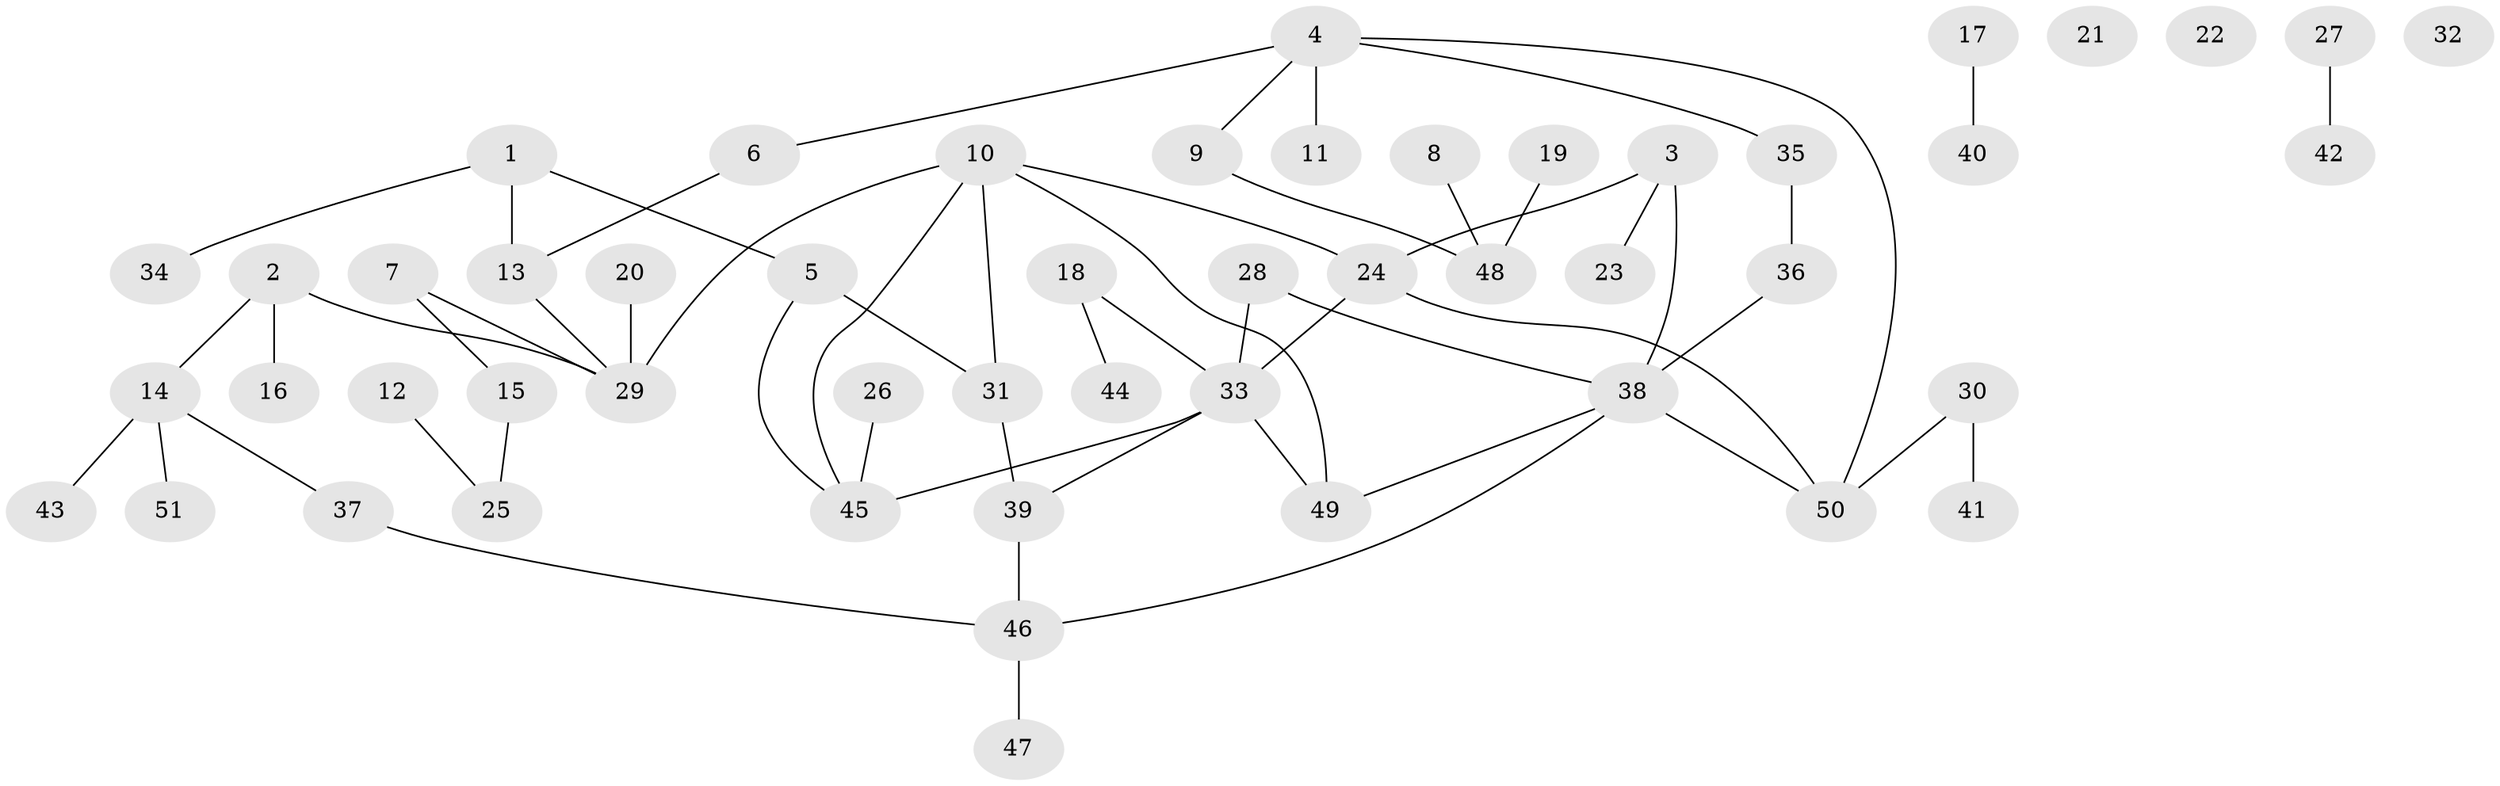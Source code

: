 // Generated by graph-tools (version 1.1) at 2025/00/03/09/25 03:00:47]
// undirected, 51 vertices, 57 edges
graph export_dot {
graph [start="1"]
  node [color=gray90,style=filled];
  1;
  2;
  3;
  4;
  5;
  6;
  7;
  8;
  9;
  10;
  11;
  12;
  13;
  14;
  15;
  16;
  17;
  18;
  19;
  20;
  21;
  22;
  23;
  24;
  25;
  26;
  27;
  28;
  29;
  30;
  31;
  32;
  33;
  34;
  35;
  36;
  37;
  38;
  39;
  40;
  41;
  42;
  43;
  44;
  45;
  46;
  47;
  48;
  49;
  50;
  51;
  1 -- 5;
  1 -- 13;
  1 -- 34;
  2 -- 14;
  2 -- 16;
  2 -- 29;
  3 -- 23;
  3 -- 24;
  3 -- 38;
  4 -- 6;
  4 -- 9;
  4 -- 11;
  4 -- 35;
  4 -- 50;
  5 -- 31;
  5 -- 45;
  6 -- 13;
  7 -- 15;
  7 -- 29;
  8 -- 48;
  9 -- 48;
  10 -- 24;
  10 -- 29;
  10 -- 31;
  10 -- 45;
  10 -- 49;
  12 -- 25;
  13 -- 29;
  14 -- 37;
  14 -- 43;
  14 -- 51;
  15 -- 25;
  17 -- 40;
  18 -- 33;
  18 -- 44;
  19 -- 48;
  20 -- 29;
  24 -- 33;
  24 -- 50;
  26 -- 45;
  27 -- 42;
  28 -- 33;
  28 -- 38;
  30 -- 41;
  30 -- 50;
  31 -- 39;
  33 -- 39;
  33 -- 45;
  33 -- 49;
  35 -- 36;
  36 -- 38;
  37 -- 46;
  38 -- 46;
  38 -- 49;
  38 -- 50;
  39 -- 46;
  46 -- 47;
}
